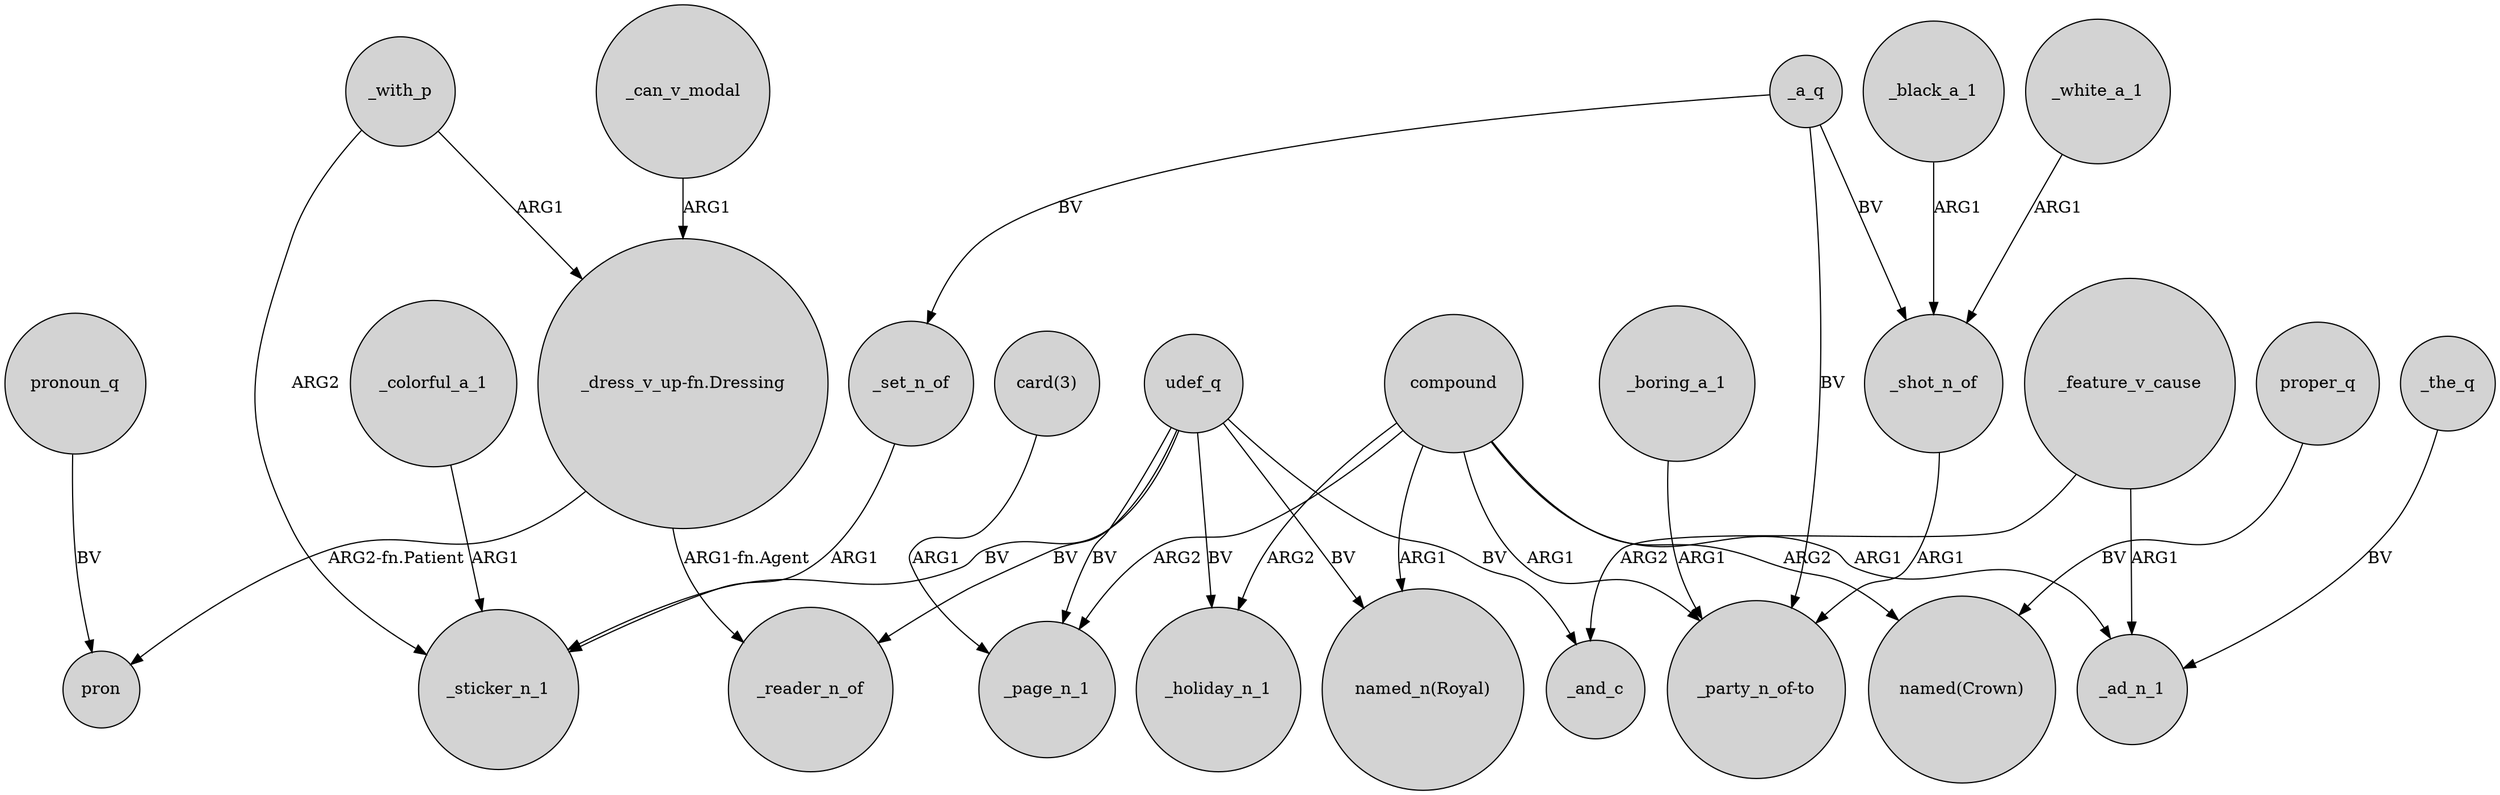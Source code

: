 digraph {
	node [shape=circle style=filled]
	_can_v_modal -> "_dress_v_up-fn.Dressing" [label=ARG1]
	_white_a_1 -> _shot_n_of [label=ARG1]
	udef_q -> _sticker_n_1 [label=BV]
	_with_p -> "_dress_v_up-fn.Dressing" [label=ARG1]
	proper_q -> "named(Crown)" [label=BV]
	udef_q -> "named_n(Royal)" [label=BV]
	_a_q -> _shot_n_of [label=BV]
	compound -> "named_n(Royal)" [label=ARG1]
	compound -> _ad_n_1 [label=ARG1]
	_set_n_of -> _sticker_n_1 [label=ARG1]
	_a_q -> "_party_n_of-to" [label=BV]
	"_dress_v_up-fn.Dressing" -> pron [label="ARG2-fn.Patient"]
	_a_q -> _set_n_of [label=BV]
	pronoun_q -> pron [label=BV]
	_the_q -> _ad_n_1 [label=BV]
	compound -> _holiday_n_1 [label=ARG2]
	_feature_v_cause -> _ad_n_1 [label=ARG1]
	_shot_n_of -> "_party_n_of-to" [label=ARG1]
	_with_p -> _sticker_n_1 [label=ARG2]
	_black_a_1 -> _shot_n_of [label=ARG1]
	"card(3)" -> _page_n_1 [label=ARG1]
	_boring_a_1 -> "_party_n_of-to" [label=ARG1]
	compound -> _page_n_1 [label=ARG2]
	"_dress_v_up-fn.Dressing" -> _reader_n_of [label="ARG1-fn.Agent"]
	udef_q -> _holiday_n_1 [label=BV]
	_feature_v_cause -> _and_c [label=ARG2]
	udef_q -> _and_c [label=BV]
	udef_q -> _reader_n_of [label=BV]
	udef_q -> _page_n_1 [label=BV]
	compound -> "named(Crown)" [label=ARG2]
	_colorful_a_1 -> _sticker_n_1 [label=ARG1]
	compound -> "_party_n_of-to" [label=ARG1]
}
